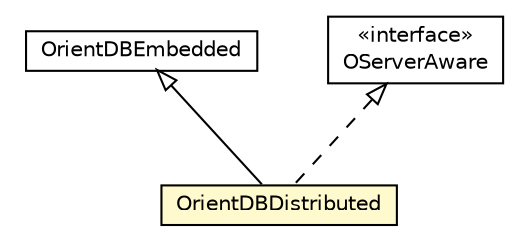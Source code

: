 #!/usr/local/bin/dot
#
# Class diagram 
# Generated by UMLGraph version R5_6-24-gf6e263 (http://www.umlgraph.org/)
#

digraph G {
	edge [fontname="Helvetica",fontsize=10,labelfontname="Helvetica",labelfontsize=10];
	node [fontname="Helvetica",fontsize=10,shape=plaintext];
	nodesep=0.25;
	ranksep=0.5;
	// com.orientechnologies.orient.core.db.OrientDBDistributed
	c7631497 [label=<<table title="com.orientechnologies.orient.core.db.OrientDBDistributed" border="0" cellborder="1" cellspacing="0" cellpadding="2" port="p" bgcolor="lemonChiffon" href="./OrientDBDistributed.html">
		<tr><td><table border="0" cellspacing="0" cellpadding="1">
<tr><td align="center" balign="center"> OrientDBDistributed </td></tr>
		</table></td></tr>
		</table>>, URL="./OrientDBDistributed.html", fontname="Helvetica", fontcolor="black", fontsize=10.0];
	// com.orientechnologies.orient.core.db.OrientDBEmbedded
	c7631503 [label=<<table title="com.orientechnologies.orient.core.db.OrientDBEmbedded" border="0" cellborder="1" cellspacing="0" cellpadding="2" port="p" href="./OrientDBEmbedded.html">
		<tr><td><table border="0" cellspacing="0" cellpadding="1">
<tr><td align="center" balign="center"> OrientDBEmbedded </td></tr>
		</table></td></tr>
		</table>>, URL="./OrientDBEmbedded.html", fontname="Helvetica", fontcolor="black", fontsize=10.0];
	// com.orientechnologies.orient.server.OServerAware
	c7633373 [label=<<table title="com.orientechnologies.orient.server.OServerAware" border="0" cellborder="1" cellspacing="0" cellpadding="2" port="p" href="../../server/OServerAware.html">
		<tr><td><table border="0" cellspacing="0" cellpadding="1">
<tr><td align="center" balign="center"> &#171;interface&#187; </td></tr>
<tr><td align="center" balign="center"> OServerAware </td></tr>
		</table></td></tr>
		</table>>, URL="../../server/OServerAware.html", fontname="Helvetica", fontcolor="black", fontsize=10.0];
	//com.orientechnologies.orient.core.db.OrientDBDistributed extends com.orientechnologies.orient.core.db.OrientDBEmbedded
	c7631503:p -> c7631497:p [dir=back,arrowtail=empty];
	//com.orientechnologies.orient.core.db.OrientDBDistributed implements com.orientechnologies.orient.server.OServerAware
	c7633373:p -> c7631497:p [dir=back,arrowtail=empty,style=dashed];
}

